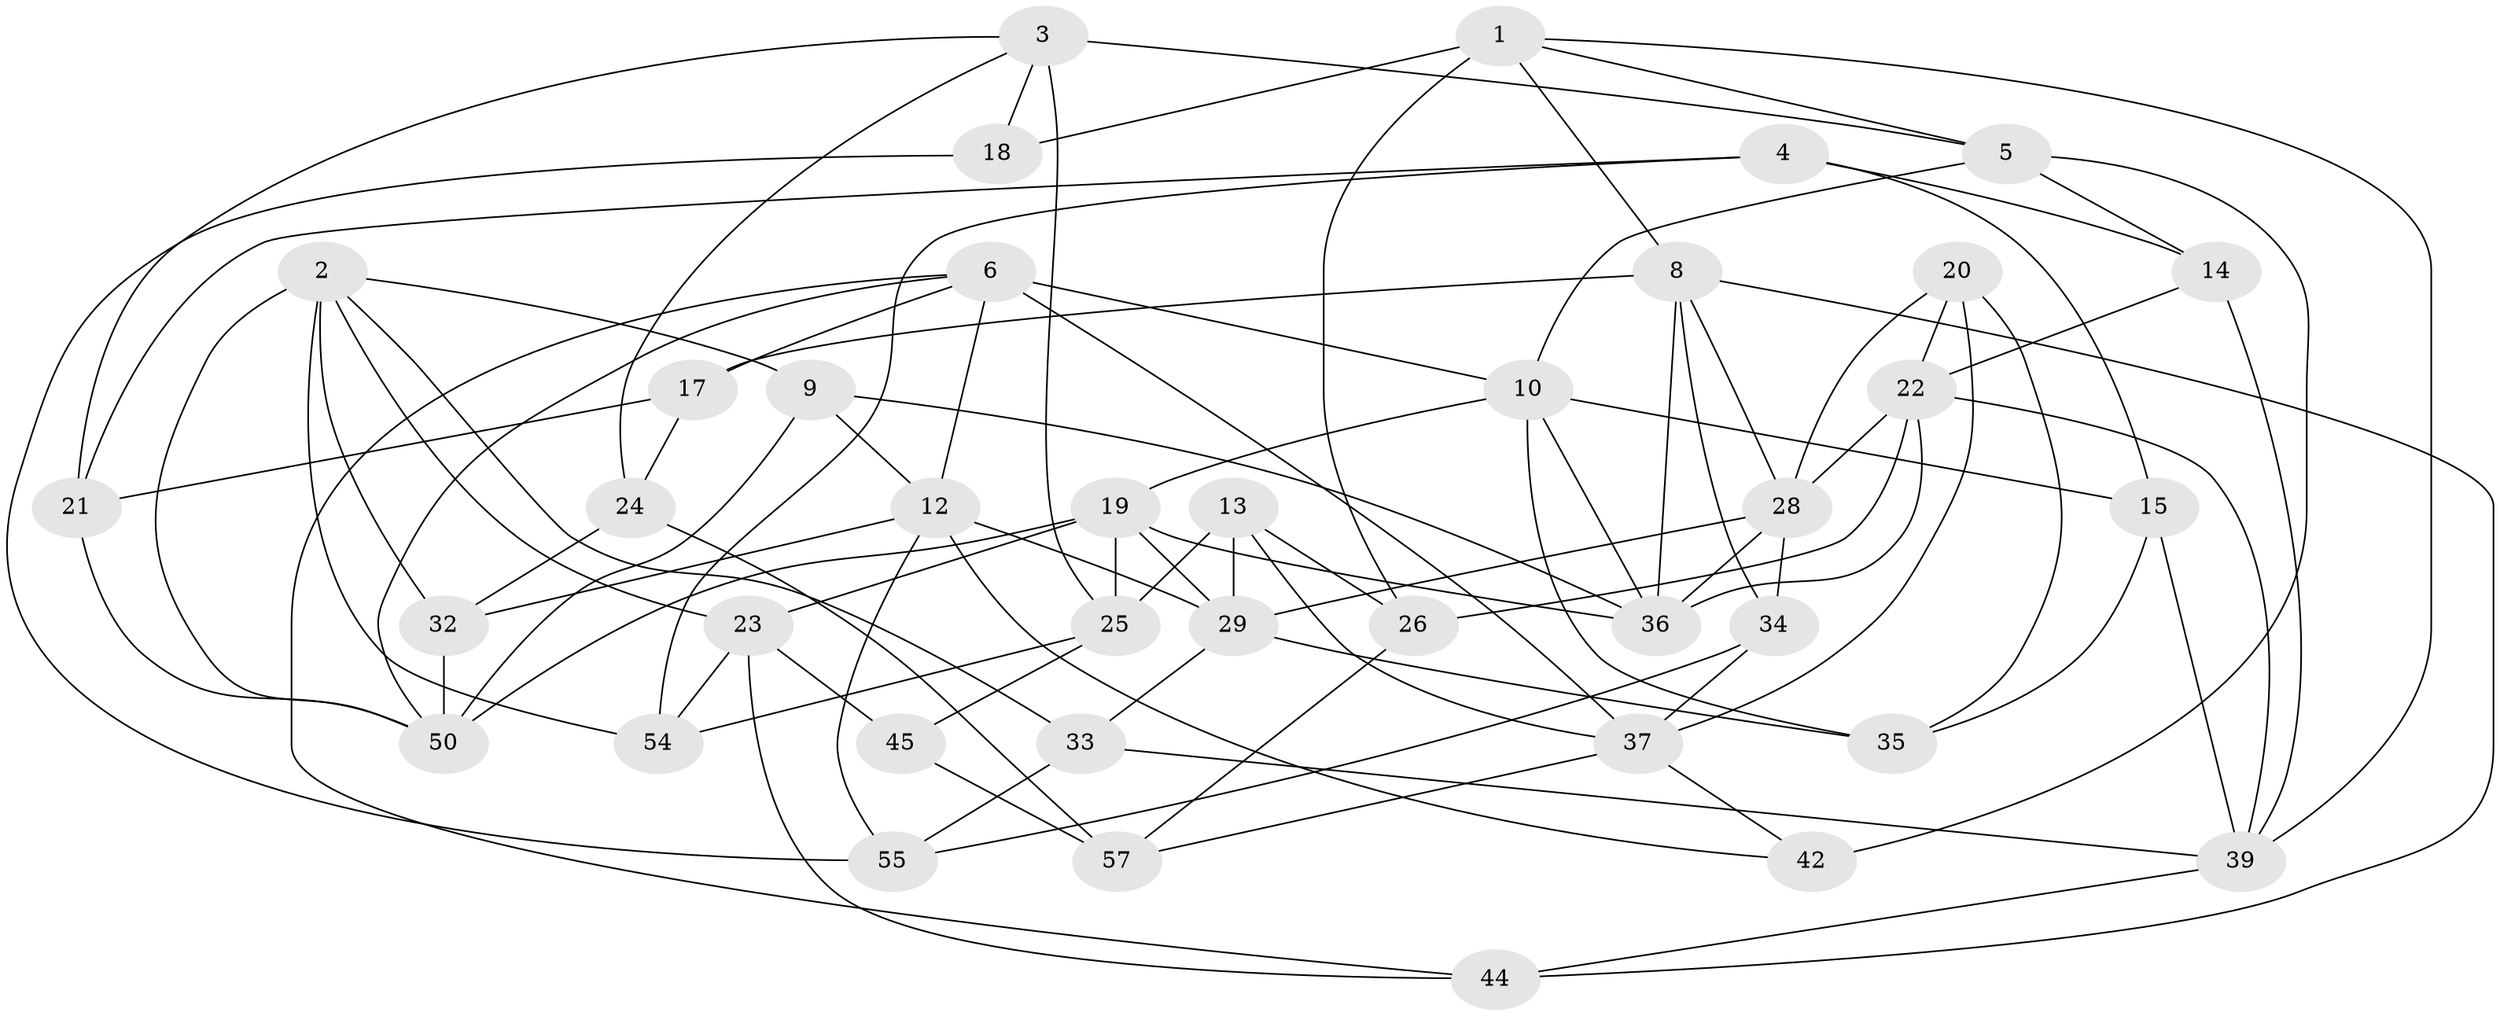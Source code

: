 // Generated by graph-tools (version 1.1) at 2025/24/03/03/25 07:24:27]
// undirected, 39 vertices, 92 edges
graph export_dot {
graph [start="1"]
  node [color=gray90,style=filled];
  1 [super="+46"];
  2 [super="+43"];
  3 [super="+47"];
  4;
  5 [super="+27"];
  6 [super="+7"];
  8 [super="+11"];
  9;
  10 [super="+16"];
  12 [super="+38"];
  13;
  14;
  15;
  17;
  18;
  19 [super="+40"];
  20;
  21;
  22 [super="+51"];
  23 [super="+30"];
  24;
  25 [super="+31"];
  26;
  28 [super="+41"];
  29 [super="+49"];
  32;
  33;
  34;
  35;
  36 [super="+48"];
  37 [super="+52"];
  39 [super="+56"];
  42;
  44;
  45;
  50 [super="+53"];
  54;
  55;
  57;
  1 -- 5;
  1 -- 18 [weight=2];
  1 -- 26;
  1 -- 39;
  1 -- 8;
  2 -- 23;
  2 -- 33;
  2 -- 32;
  2 -- 9;
  2 -- 54;
  2 -- 50;
  3 -- 18;
  3 -- 24;
  3 -- 25 [weight=2];
  3 -- 5;
  3 -- 21;
  4 -- 21;
  4 -- 14;
  4 -- 15;
  4 -- 54;
  5 -- 42 [weight=2];
  5 -- 14;
  5 -- 10;
  6 -- 44;
  6 -- 37;
  6 -- 10;
  6 -- 17;
  6 -- 50;
  6 -- 12;
  8 -- 44;
  8 -- 34;
  8 -- 36;
  8 -- 17;
  8 -- 28;
  9 -- 50;
  9 -- 12;
  9 -- 36;
  10 -- 36;
  10 -- 19;
  10 -- 35;
  10 -- 15;
  12 -- 55;
  12 -- 42;
  12 -- 29;
  12 -- 32;
  13 -- 26;
  13 -- 37;
  13 -- 29;
  13 -- 25;
  14 -- 39;
  14 -- 22;
  15 -- 35;
  15 -- 39;
  17 -- 24;
  17 -- 21;
  18 -- 55;
  19 -- 29;
  19 -- 23;
  19 -- 50;
  19 -- 36;
  19 -- 25;
  20 -- 37;
  20 -- 22;
  20 -- 35;
  20 -- 28;
  21 -- 50;
  22 -- 28;
  22 -- 36;
  22 -- 26;
  22 -- 39;
  23 -- 45 [weight=2];
  23 -- 44;
  23 -- 54;
  24 -- 32;
  24 -- 57;
  25 -- 45;
  25 -- 54;
  26 -- 57;
  28 -- 34;
  28 -- 29;
  28 -- 36;
  29 -- 35;
  29 -- 33;
  32 -- 50;
  33 -- 55;
  33 -- 39;
  34 -- 55;
  34 -- 37;
  37 -- 57;
  37 -- 42;
  39 -- 44;
  45 -- 57;
}
